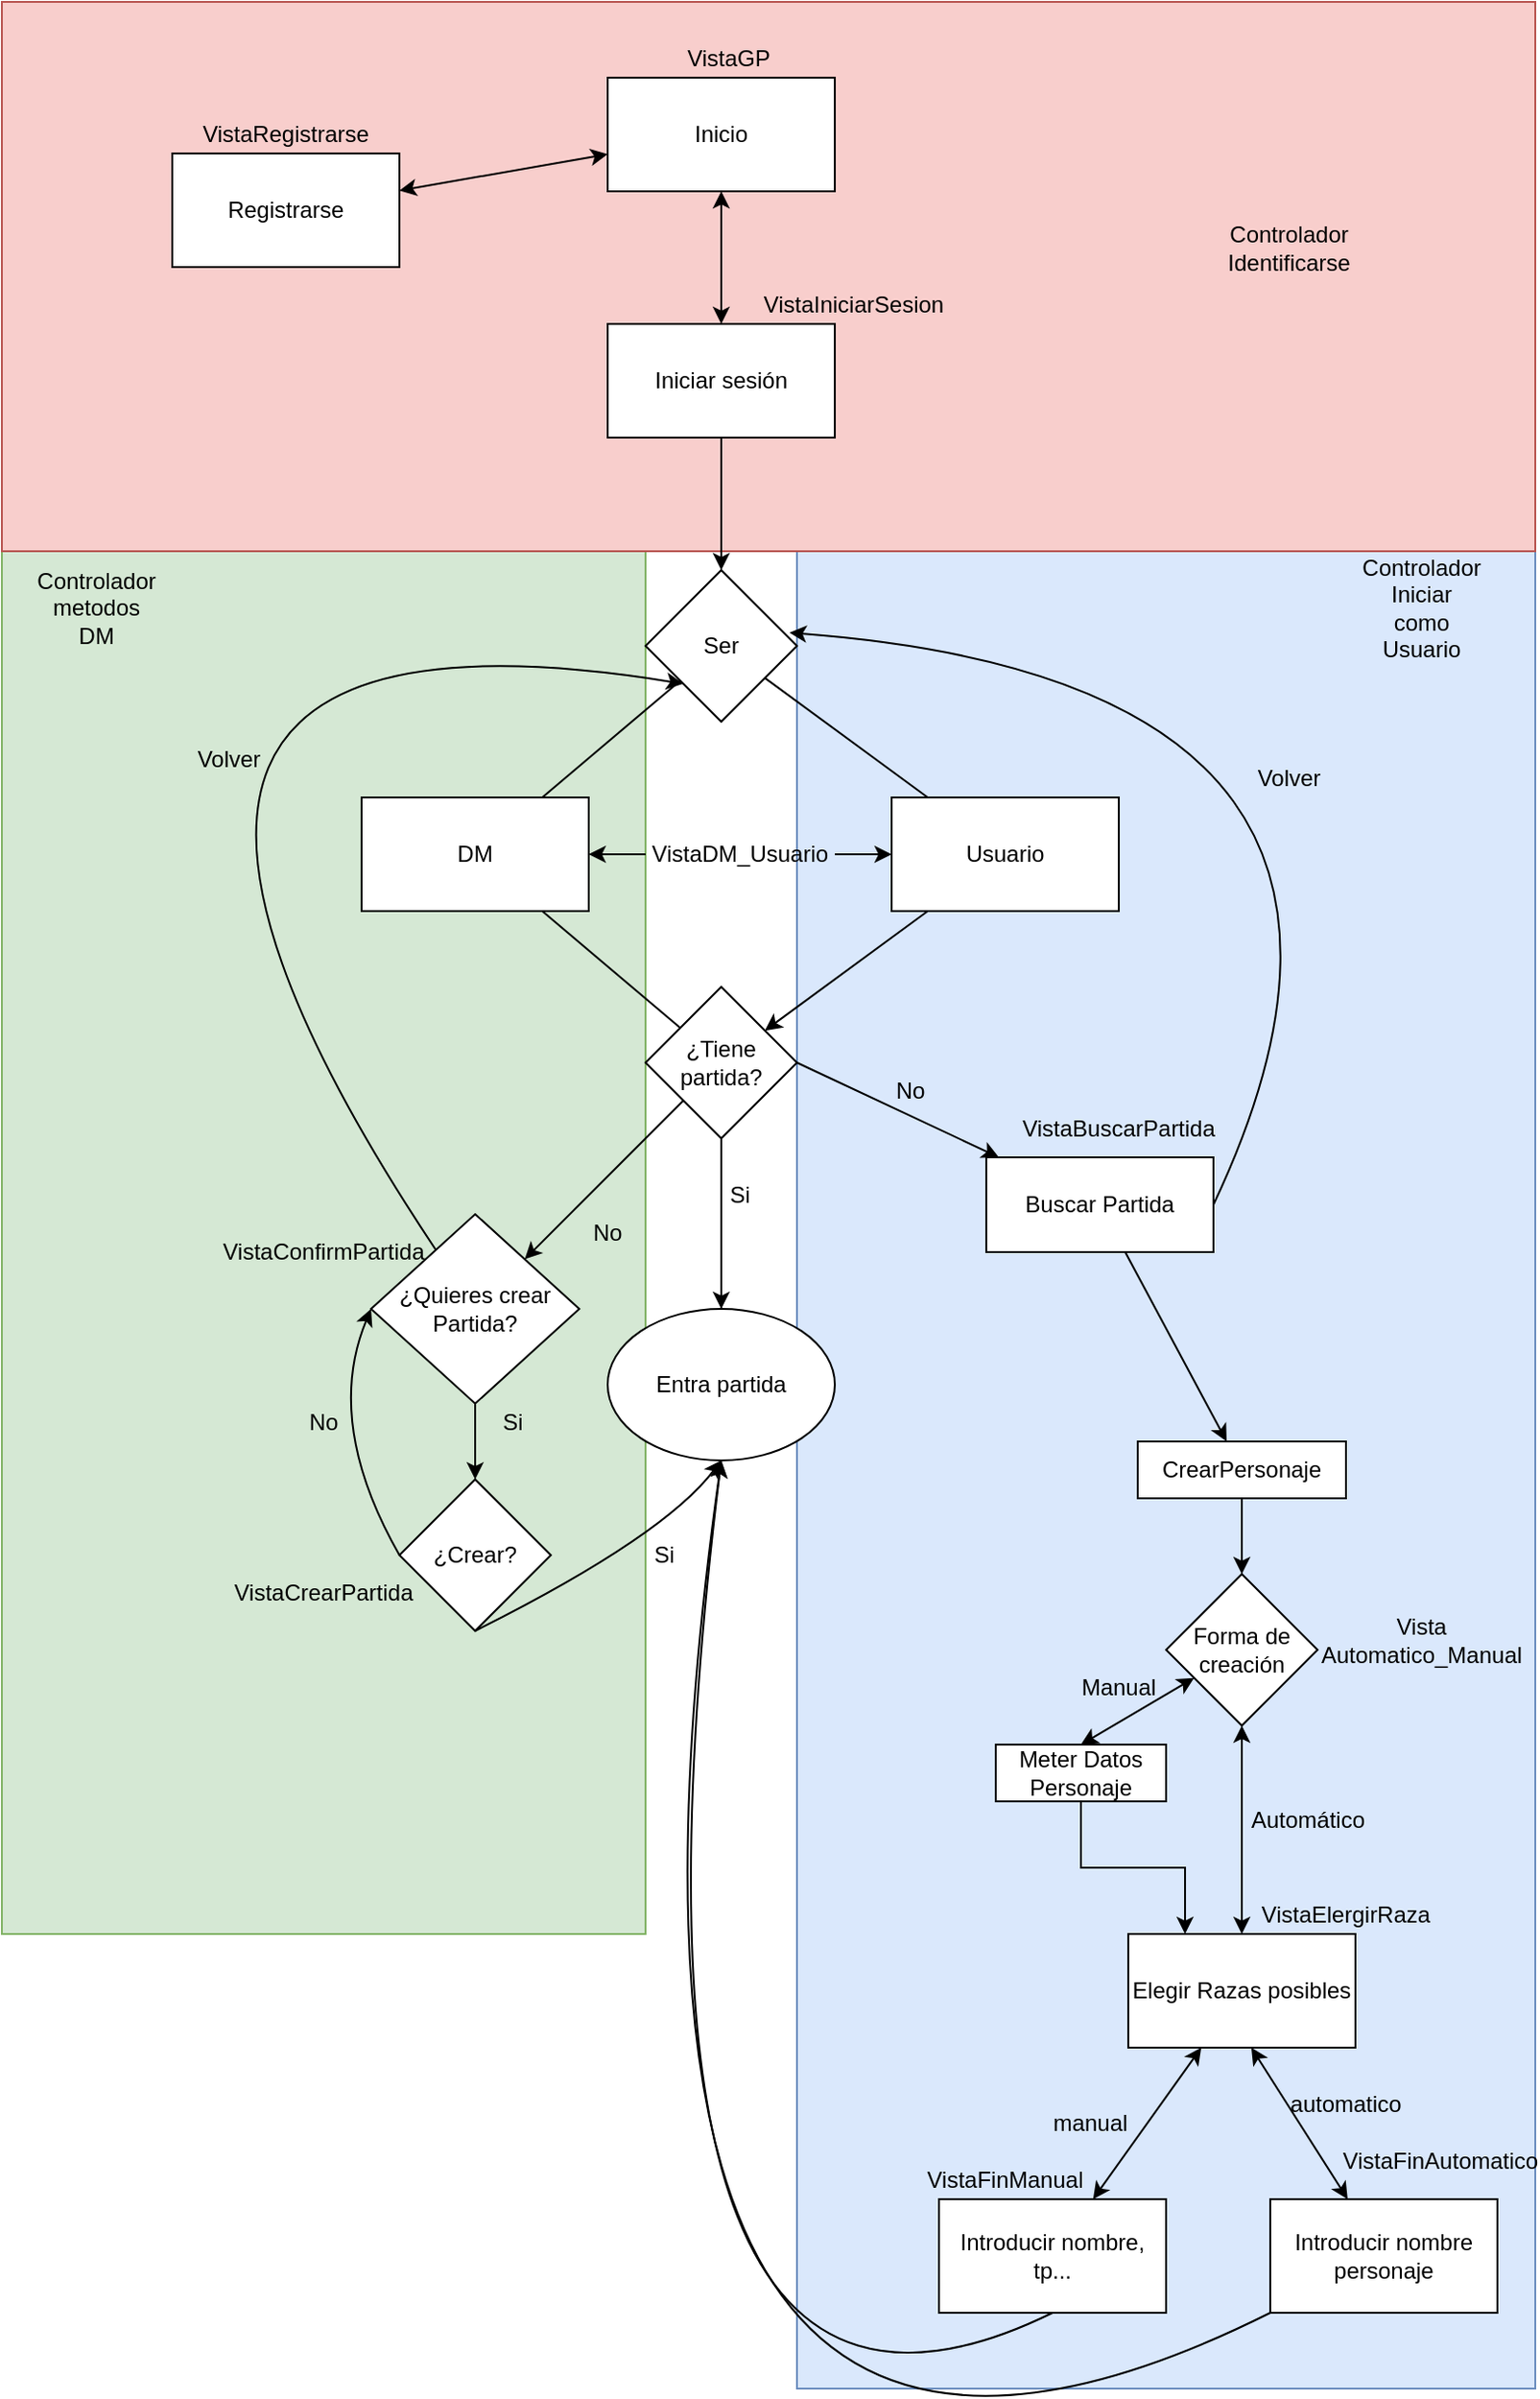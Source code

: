 <mxfile version="13.0.3" type="device"><diagram id="C5RBs43oDa-KdzZeNtuy" name="Page-1"><mxGraphModel dx="1422" dy="862" grid="1" gridSize="10" guides="1" tooltips="1" connect="1" arrows="1" fold="1" page="1" pageScale="1" pageWidth="827" pageHeight="1169" math="0" shadow="0"><root><mxCell id="WIyWlLk6GJQsqaUBKTNV-0"/><mxCell id="WIyWlLk6GJQsqaUBKTNV-1" parent="WIyWlLk6GJQsqaUBKTNV-0"/><mxCell id="XXZ9HCn9pzuTH9HaBSLa-4" value="" style="rounded=0;whiteSpace=wrap;html=1;fillColor=#dae8fc;strokeColor=#6c8ebf;direction=south;" parent="WIyWlLk6GJQsqaUBKTNV-1" vertex="1"><mxGeometry x="430" y="290" width="390" height="970" as="geometry"/></mxCell><mxCell id="XXZ9HCn9pzuTH9HaBSLa-2" value="" style="rounded=0;whiteSpace=wrap;html=1;direction=south;fillColor=#d5e8d4;strokeColor=#82b366;" parent="WIyWlLk6GJQsqaUBKTNV-1" vertex="1"><mxGeometry x="10" y="290" width="340" height="730" as="geometry"/></mxCell><mxCell id="XXZ9HCn9pzuTH9HaBSLa-0" value="" style="rounded=0;whiteSpace=wrap;html=1;fillColor=#f8cecc;strokeColor=#b85450;gradientColor=none;imageAspect=1;noLabel=0;" parent="WIyWlLk6GJQsqaUBKTNV-1" vertex="1"><mxGeometry x="10" width="810" height="290" as="geometry"/></mxCell><mxCell id="KF8RKo6rqvKwrOtJcQL5-0" value="Inicio" style="rounded=0;whiteSpace=wrap;html=1;" parent="WIyWlLk6GJQsqaUBKTNV-1" vertex="1"><mxGeometry x="330" y="40" width="120" height="60" as="geometry"/></mxCell><mxCell id="KF8RKo6rqvKwrOtJcQL5-1" value="Ser" style="rhombus;whiteSpace=wrap;html=1;" parent="WIyWlLk6GJQsqaUBKTNV-1" vertex="1"><mxGeometry x="350" y="300" width="80" height="80" as="geometry"/></mxCell><mxCell id="KF8RKo6rqvKwrOtJcQL5-3" value="DM" style="rounded=0;whiteSpace=wrap;html=1;" parent="WIyWlLk6GJQsqaUBKTNV-1" vertex="1"><mxGeometry x="200" y="420" width="120" height="60" as="geometry"/></mxCell><mxCell id="KF8RKo6rqvKwrOtJcQL5-37" style="edgeStyle=none;rounded=0;orthogonalLoop=1;jettySize=auto;html=1;shadow=0;strokeWidth=1;" parent="WIyWlLk6GJQsqaUBKTNV-1" source="KF8RKo6rqvKwrOtJcQL5-4" target="KF8RKo6rqvKwrOtJcQL5-8" edge="1"><mxGeometry relative="1" as="geometry"/></mxCell><mxCell id="KF8RKo6rqvKwrOtJcQL5-4" value="Usuario" style="rounded=0;whiteSpace=wrap;html=1;" parent="WIyWlLk6GJQsqaUBKTNV-1" vertex="1"><mxGeometry x="480" y="420" width="120" height="60" as="geometry"/></mxCell><mxCell id="KF8RKo6rqvKwrOtJcQL5-6" value="" style="endArrow=none;html=1;" parent="WIyWlLk6GJQsqaUBKTNV-1" source="KF8RKo6rqvKwrOtJcQL5-3" target="KF8RKo6rqvKwrOtJcQL5-1" edge="1"><mxGeometry width="50" height="50" relative="1" as="geometry"><mxPoint x="390" y="570" as="sourcePoint"/><mxPoint x="440" y="520" as="targetPoint"/></mxGeometry></mxCell><mxCell id="KF8RKo6rqvKwrOtJcQL5-7" value="" style="endArrow=none;html=1;" parent="WIyWlLk6GJQsqaUBKTNV-1" source="KF8RKo6rqvKwrOtJcQL5-1" target="KF8RKo6rqvKwrOtJcQL5-4" edge="1"><mxGeometry width="50" height="50" relative="1" as="geometry"><mxPoint x="410.002" y="362.4" as="sourcePoint"/><mxPoint x="489.42" y="300" as="targetPoint"/></mxGeometry></mxCell><mxCell id="KF8RKo6rqvKwrOtJcQL5-22" style="edgeStyle=none;rounded=0;orthogonalLoop=1;jettySize=auto;html=1;shadow=0;strokeWidth=1;" parent="WIyWlLk6GJQsqaUBKTNV-1" source="KF8RKo6rqvKwrOtJcQL5-8" target="KF8RKo6rqvKwrOtJcQL5-10" edge="1"><mxGeometry relative="1" as="geometry"/></mxCell><mxCell id="KF8RKo6rqvKwrOtJcQL5-28" style="edgeStyle=none;rounded=0;orthogonalLoop=1;jettySize=auto;html=1;shadow=0;strokeWidth=1;" parent="WIyWlLk6GJQsqaUBKTNV-1" source="KF8RKo6rqvKwrOtJcQL5-8" target="KF8RKo6rqvKwrOtJcQL5-24" edge="1"><mxGeometry relative="1" as="geometry"/></mxCell><mxCell id="KF8RKo6rqvKwrOtJcQL5-53" style="edgeStyle=none;rounded=0;orthogonalLoop=1;jettySize=auto;html=1;exitX=1;exitY=0.5;exitDx=0;exitDy=0;shadow=0;strokeWidth=1;" parent="WIyWlLk6GJQsqaUBKTNV-1" source="KF8RKo6rqvKwrOtJcQL5-8" target="KF8RKo6rqvKwrOtJcQL5-52" edge="1"><mxGeometry relative="1" as="geometry"/></mxCell><mxCell id="KF8RKo6rqvKwrOtJcQL5-8" value="¿Tiene partida?" style="rhombus;whiteSpace=wrap;html=1;" parent="WIyWlLk6GJQsqaUBKTNV-1" vertex="1"><mxGeometry x="350" y="520" width="80" height="80" as="geometry"/></mxCell><mxCell id="KF8RKo6rqvKwrOtJcQL5-9" value="" style="endArrow=none;html=1;" parent="WIyWlLk6GJQsqaUBKTNV-1" source="KF8RKo6rqvKwrOtJcQL5-8" target="KF8RKo6rqvKwrOtJcQL5-3" edge="1"><mxGeometry width="50" height="50" relative="1" as="geometry"><mxPoint x="390" y="570" as="sourcePoint"/><mxPoint x="440" y="520" as="targetPoint"/></mxGeometry></mxCell><mxCell id="KF8RKo6rqvKwrOtJcQL5-10" value="Entra partida" style="ellipse;whiteSpace=wrap;html=1;" parent="WIyWlLk6GJQsqaUBKTNV-1" vertex="1"><mxGeometry x="330" y="690" width="120" height="80" as="geometry"/></mxCell><mxCell id="KF8RKo6rqvKwrOtJcQL5-11" value="" style="endArrow=none;html=1;strokeWidth=1;shadow=0;" parent="WIyWlLk6GJQsqaUBKTNV-1" source="KF8RKo6rqvKwrOtJcQL5-10" target="KF8RKo6rqvKwrOtJcQL5-8" edge="1"><mxGeometry width="50" height="50" relative="1" as="geometry"><mxPoint x="390" y="570" as="sourcePoint"/><mxPoint x="440" y="520" as="targetPoint"/></mxGeometry></mxCell><mxCell id="KF8RKo6rqvKwrOtJcQL5-13" value="" style="endArrow=classic;startArrow=classic;html=1;shadow=0;strokeWidth=1;" parent="WIyWlLk6GJQsqaUBKTNV-1" source="KF8RKo6rqvKwrOtJcQL5-14" target="KF8RKo6rqvKwrOtJcQL5-0" edge="1"><mxGeometry width="50" height="50" relative="1" as="geometry"><mxPoint x="320" y="170" as="sourcePoint"/><mxPoint x="370" y="120" as="targetPoint"/></mxGeometry></mxCell><mxCell id="KF8RKo6rqvKwrOtJcQL5-14" value="Registrarse" style="rounded=0;whiteSpace=wrap;html=1;shadow=0;glass=0;comic=0;" parent="WIyWlLk6GJQsqaUBKTNV-1" vertex="1"><mxGeometry x="100" y="80" width="120" height="60" as="geometry"/></mxCell><mxCell id="KF8RKo6rqvKwrOtJcQL5-21" style="edgeStyle=none;rounded=0;orthogonalLoop=1;jettySize=auto;html=1;shadow=0;strokeWidth=1;" parent="WIyWlLk6GJQsqaUBKTNV-1" source="KF8RKo6rqvKwrOtJcQL5-15" target="KF8RKo6rqvKwrOtJcQL5-1" edge="1"><mxGeometry relative="1" as="geometry"/></mxCell><mxCell id="KF8RKo6rqvKwrOtJcQL5-15" value="Iniciar sesión" style="rounded=0;whiteSpace=wrap;html=1;shadow=0;glass=0;comic=0;" parent="WIyWlLk6GJQsqaUBKTNV-1" vertex="1"><mxGeometry x="330" y="170" width="120" height="60" as="geometry"/></mxCell><mxCell id="KF8RKo6rqvKwrOtJcQL5-17" value="" style="endArrow=classic;startArrow=classic;html=1;shadow=0;strokeWidth=1;" parent="WIyWlLk6GJQsqaUBKTNV-1" source="KF8RKo6rqvKwrOtJcQL5-0" target="KF8RKo6rqvKwrOtJcQL5-15" edge="1"><mxGeometry width="50" height="50" relative="1" as="geometry"><mxPoint x="440" y="140" as="sourcePoint"/><mxPoint x="490" y="90" as="targetPoint"/></mxGeometry></mxCell><mxCell id="KF8RKo6rqvKwrOtJcQL5-23" value="Si" style="text;html=1;strokeColor=none;fillColor=none;align=center;verticalAlign=middle;whiteSpace=wrap;rounded=0;shadow=0;glass=0;comic=0;" parent="WIyWlLk6GJQsqaUBKTNV-1" vertex="1"><mxGeometry x="380" y="620" width="40" height="20" as="geometry"/></mxCell><mxCell id="KF8RKo6rqvKwrOtJcQL5-32" style="edgeStyle=none;rounded=0;orthogonalLoop=1;jettySize=auto;html=1;shadow=0;strokeWidth=1;" parent="WIyWlLk6GJQsqaUBKTNV-1" source="KF8RKo6rqvKwrOtJcQL5-24" target="KF8RKo6rqvKwrOtJcQL5-30" edge="1"><mxGeometry relative="1" as="geometry"/></mxCell><mxCell id="KF8RKo6rqvKwrOtJcQL5-24" value="¿Quieres crear Partida?" style="rhombus;whiteSpace=wrap;html=1;rounded=0;shadow=0;glass=0;comic=0;" parent="WIyWlLk6GJQsqaUBKTNV-1" vertex="1"><mxGeometry x="205" y="640" width="110" height="100" as="geometry"/></mxCell><mxCell id="KF8RKo6rqvKwrOtJcQL5-26" value="" style="curved=1;endArrow=classic;html=1;shadow=0;strokeWidth=1;entryX=0;entryY=1;entryDx=0;entryDy=0;" parent="WIyWlLk6GJQsqaUBKTNV-1" source="KF8RKo6rqvKwrOtJcQL5-24" target="KF8RKo6rqvKwrOtJcQL5-1" edge="1"><mxGeometry width="50" height="50" relative="1" as="geometry"><mxPoint x="390" y="650" as="sourcePoint"/><mxPoint x="400" y="520" as="targetPoint"/><Array as="points"><mxPoint y="300"/></Array></mxGeometry></mxCell><mxCell id="KF8RKo6rqvKwrOtJcQL5-27" value="No" style="text;html=1;strokeColor=none;fillColor=none;align=center;verticalAlign=middle;whiteSpace=wrap;rounded=0;shadow=0;glass=0;comic=0;" parent="WIyWlLk6GJQsqaUBKTNV-1" vertex="1"><mxGeometry x="310" y="640" width="40" height="20" as="geometry"/></mxCell><mxCell id="KF8RKo6rqvKwrOtJcQL5-29" value="Si" style="text;html=1;strokeColor=none;fillColor=none;align=center;verticalAlign=middle;whiteSpace=wrap;rounded=0;shadow=0;glass=0;comic=0;" parent="WIyWlLk6GJQsqaUBKTNV-1" vertex="1"><mxGeometry x="260" y="740" width="40" height="20" as="geometry"/></mxCell><mxCell id="KF8RKo6rqvKwrOtJcQL5-30" value="¿Crear?" style="rhombus;whiteSpace=wrap;html=1;rounded=0;shadow=0;glass=0;comic=0;" parent="WIyWlLk6GJQsqaUBKTNV-1" vertex="1"><mxGeometry x="220" y="780" width="80" height="80" as="geometry"/></mxCell><mxCell id="KF8RKo6rqvKwrOtJcQL5-33" value="" style="curved=1;endArrow=classic;html=1;shadow=0;strokeWidth=1;exitX=0;exitY=0.5;exitDx=0;exitDy=0;entryX=0;entryY=0.5;entryDx=0;entryDy=0;" parent="WIyWlLk6GJQsqaUBKTNV-1" source="KF8RKo6rqvKwrOtJcQL5-30" target="KF8RKo6rqvKwrOtJcQL5-24" edge="1"><mxGeometry width="50" height="50" relative="1" as="geometry"><mxPoint x="390" y="750" as="sourcePoint"/><mxPoint x="440" y="700" as="targetPoint"/><Array as="points"><mxPoint x="180" y="750"/></Array></mxGeometry></mxCell><mxCell id="KF8RKo6rqvKwrOtJcQL5-34" value="No" style="text;html=1;strokeColor=none;fillColor=none;align=center;verticalAlign=middle;whiteSpace=wrap;rounded=0;shadow=0;glass=0;comic=0;" parent="WIyWlLk6GJQsqaUBKTNV-1" vertex="1"><mxGeometry x="160" y="740" width="40" height="20" as="geometry"/></mxCell><mxCell id="KF8RKo6rqvKwrOtJcQL5-35" value="" style="curved=1;endArrow=classic;html=1;shadow=0;strokeWidth=1;exitX=0.5;exitY=1;exitDx=0;exitDy=0;entryX=0.5;entryY=1;entryDx=0;entryDy=0;" parent="WIyWlLk6GJQsqaUBKTNV-1" source="KF8RKo6rqvKwrOtJcQL5-30" target="KF8RKo6rqvKwrOtJcQL5-10" edge="1"><mxGeometry width="50" height="50" relative="1" as="geometry"><mxPoint x="390" y="750" as="sourcePoint"/><mxPoint x="440" y="700" as="targetPoint"/><Array as="points"><mxPoint x="360" y="810"/></Array></mxGeometry></mxCell><mxCell id="KF8RKo6rqvKwrOtJcQL5-36" value="Si" style="text;html=1;strokeColor=none;fillColor=none;align=center;verticalAlign=middle;whiteSpace=wrap;rounded=0;shadow=0;glass=0;comic=0;" parent="WIyWlLk6GJQsqaUBKTNV-1" vertex="1"><mxGeometry x="340" y="810" width="40" height="20" as="geometry"/></mxCell><mxCell id="KF8RKo6rqvKwrOtJcQL5-39" value="VistaGP" style="text;html=1;strokeColor=none;fillColor=none;align=center;verticalAlign=middle;whiteSpace=wrap;rounded=0;shadow=0;glass=0;comic=0;" parent="WIyWlLk6GJQsqaUBKTNV-1" vertex="1"><mxGeometry x="374" y="20" width="40" height="20" as="geometry"/></mxCell><mxCell id="KF8RKo6rqvKwrOtJcQL5-40" value="VistaRegistrarse" style="text;html=1;strokeColor=none;fillColor=none;align=center;verticalAlign=middle;whiteSpace=wrap;rounded=0;shadow=0;glass=0;comic=0;" parent="WIyWlLk6GJQsqaUBKTNV-1" vertex="1"><mxGeometry x="140" y="60" width="40" height="20" as="geometry"/></mxCell><mxCell id="KF8RKo6rqvKwrOtJcQL5-41" value="VistaIniciarSesion" style="text;html=1;strokeColor=none;fillColor=none;align=center;verticalAlign=middle;whiteSpace=wrap;rounded=0;shadow=0;glass=0;comic=0;" parent="WIyWlLk6GJQsqaUBKTNV-1" vertex="1"><mxGeometry x="440" y="150" width="40" height="20" as="geometry"/></mxCell><mxCell id="KF8RKo6rqvKwrOtJcQL5-46" style="edgeStyle=none;rounded=0;orthogonalLoop=1;jettySize=auto;html=1;shadow=0;strokeWidth=1;" parent="WIyWlLk6GJQsqaUBKTNV-1" source="KF8RKo6rqvKwrOtJcQL5-42" target="KF8RKo6rqvKwrOtJcQL5-4" edge="1"><mxGeometry relative="1" as="geometry"/></mxCell><mxCell id="KF8RKo6rqvKwrOtJcQL5-47" style="edgeStyle=none;rounded=0;orthogonalLoop=1;jettySize=auto;html=1;shadow=0;strokeWidth=1;" parent="WIyWlLk6GJQsqaUBKTNV-1" source="KF8RKo6rqvKwrOtJcQL5-42" target="KF8RKo6rqvKwrOtJcQL5-3" edge="1"><mxGeometry relative="1" as="geometry"/></mxCell><mxCell id="KF8RKo6rqvKwrOtJcQL5-42" value="VistaDM_Usuario" style="text;html=1;strokeColor=none;fillColor=none;align=center;verticalAlign=middle;whiteSpace=wrap;rounded=0;shadow=0;glass=0;comic=0;" parent="WIyWlLk6GJQsqaUBKTNV-1" vertex="1"><mxGeometry x="350" y="430" width="100" height="40" as="geometry"/></mxCell><mxCell id="KF8RKo6rqvKwrOtJcQL5-48" value="VistaConfirmPartida" style="text;html=1;strokeColor=none;fillColor=none;align=center;verticalAlign=middle;whiteSpace=wrap;rounded=0;shadow=0;glass=0;comic=0;" parent="WIyWlLk6GJQsqaUBKTNV-1" vertex="1"><mxGeometry x="160" y="650" width="40" height="20" as="geometry"/></mxCell><mxCell id="KF8RKo6rqvKwrOtJcQL5-49" value="VistaCrearPartida" style="text;html=1;strokeColor=none;fillColor=none;align=center;verticalAlign=middle;whiteSpace=wrap;rounded=0;shadow=0;glass=0;comic=0;" parent="WIyWlLk6GJQsqaUBKTNV-1" vertex="1"><mxGeometry x="160" y="830" width="40" height="20" as="geometry"/></mxCell><mxCell id="KF8RKo6rqvKwrOtJcQL5-52" value="Buscar Partida" style="rounded=0;whiteSpace=wrap;html=1;shadow=0;glass=0;comic=0;" parent="WIyWlLk6GJQsqaUBKTNV-1" vertex="1"><mxGeometry x="530" y="610" width="120" height="50" as="geometry"/></mxCell><mxCell id="KF8RKo6rqvKwrOtJcQL5-54" value="No" style="text;html=1;strokeColor=none;fillColor=none;align=center;verticalAlign=middle;whiteSpace=wrap;rounded=0;shadow=0;glass=0;comic=0;" parent="WIyWlLk6GJQsqaUBKTNV-1" vertex="1"><mxGeometry x="470" y="565" width="40" height="20" as="geometry"/></mxCell><mxCell id="KF8RKo6rqvKwrOtJcQL5-56" value="VistaBuscarPartida" style="text;html=1;strokeColor=none;fillColor=none;align=center;verticalAlign=middle;whiteSpace=wrap;rounded=0;shadow=0;glass=0;comic=0;" parent="WIyWlLk6GJQsqaUBKTNV-1" vertex="1"><mxGeometry x="580" y="585" width="40" height="20" as="geometry"/></mxCell><mxCell id="KF8RKo6rqvKwrOtJcQL5-66" style="edgeStyle=none;rounded=0;orthogonalLoop=1;jettySize=auto;html=1;shadow=0;strokeWidth=1;" parent="WIyWlLk6GJQsqaUBKTNV-1" source="KF8RKo6rqvKwrOtJcQL5-57" target="KF8RKo6rqvKwrOtJcQL5-65" edge="1"><mxGeometry relative="1" as="geometry"/></mxCell><mxCell id="KF8RKo6rqvKwrOtJcQL5-57" value="CrearPersonaje" style="rounded=0;whiteSpace=wrap;html=1;shadow=0;glass=0;comic=0;" parent="WIyWlLk6GJQsqaUBKTNV-1" vertex="1"><mxGeometry x="610" y="760" width="110" height="30" as="geometry"/></mxCell><mxCell id="KF8RKo6rqvKwrOtJcQL5-60" value="" style="curved=1;endArrow=classic;html=1;shadow=0;strokeWidth=1;entryX=0.95;entryY=0.413;entryDx=0;entryDy=0;entryPerimeter=0;" parent="WIyWlLk6GJQsqaUBKTNV-1" target="KF8RKo6rqvKwrOtJcQL5-1" edge="1"><mxGeometry width="50" height="50" relative="1" as="geometry"><mxPoint x="650" y="635" as="sourcePoint"/><mxPoint x="700" y="585" as="targetPoint"/><Array as="points"><mxPoint x="780" y="360"/></Array></mxGeometry></mxCell><mxCell id="KF8RKo6rqvKwrOtJcQL5-61" value="Volver" style="text;html=1;strokeColor=none;fillColor=none;align=center;verticalAlign=middle;whiteSpace=wrap;rounded=0;shadow=0;glass=0;comic=0;" parent="WIyWlLk6GJQsqaUBKTNV-1" vertex="1"><mxGeometry x="110" y="390" width="40" height="20" as="geometry"/></mxCell><mxCell id="KF8RKo6rqvKwrOtJcQL5-62" value="Volver" style="text;html=1;strokeColor=none;fillColor=none;align=center;verticalAlign=middle;whiteSpace=wrap;rounded=0;shadow=0;glass=0;comic=0;" parent="WIyWlLk6GJQsqaUBKTNV-1" vertex="1"><mxGeometry x="670" y="400" width="40" height="20" as="geometry"/></mxCell><mxCell id="KF8RKo6rqvKwrOtJcQL5-64" value="" style="endArrow=classic;html=1;shadow=0;strokeWidth=1;" parent="WIyWlLk6GJQsqaUBKTNV-1" source="KF8RKo6rqvKwrOtJcQL5-52" target="KF8RKo6rqvKwrOtJcQL5-57" edge="1"><mxGeometry width="50" height="50" relative="1" as="geometry"><mxPoint x="390" y="850" as="sourcePoint"/><mxPoint x="440" y="800" as="targetPoint"/></mxGeometry></mxCell><mxCell id="KF8RKo6rqvKwrOtJcQL5-65" value="Forma de creación" style="rhombus;whiteSpace=wrap;html=1;rounded=0;shadow=0;glass=0;comic=0;" parent="WIyWlLk6GJQsqaUBKTNV-1" vertex="1"><mxGeometry x="625" y="830" width="80" height="80" as="geometry"/></mxCell><mxCell id="KF8RKo6rqvKwrOtJcQL5-68" value="Elegir Razas posibles" style="rounded=0;whiteSpace=wrap;html=1;shadow=0;glass=0;comic=0;" parent="WIyWlLk6GJQsqaUBKTNV-1" vertex="1"><mxGeometry x="605" y="1020" width="120" height="60" as="geometry"/></mxCell><mxCell id="KF8RKo6rqvKwrOtJcQL5-71" value="Manual" style="text;html=1;strokeColor=none;fillColor=none;align=center;verticalAlign=middle;whiteSpace=wrap;rounded=0;shadow=0;glass=0;comic=0;" parent="WIyWlLk6GJQsqaUBKTNV-1" vertex="1"><mxGeometry x="580" y="880" width="40" height="20" as="geometry"/></mxCell><mxCell id="KF8RKo6rqvKwrOtJcQL5-72" value="Automático" style="text;html=1;strokeColor=none;fillColor=none;align=center;verticalAlign=middle;whiteSpace=wrap;rounded=0;shadow=0;glass=0;comic=0;" parent="WIyWlLk6GJQsqaUBKTNV-1" vertex="1"><mxGeometry x="680" y="950" width="40" height="20" as="geometry"/></mxCell><mxCell id="T2VLegI4u7GOwdlaZyuK-1" style="edgeStyle=orthogonalEdgeStyle;rounded=0;orthogonalLoop=1;jettySize=auto;html=1;entryX=0.25;entryY=0;entryDx=0;entryDy=0;" parent="WIyWlLk6GJQsqaUBKTNV-1" source="pqNDRZuFNWRQxtTIguqX-0" target="KF8RKo6rqvKwrOtJcQL5-68" edge="1"><mxGeometry relative="1" as="geometry"/></mxCell><mxCell id="pqNDRZuFNWRQxtTIguqX-0" value="Meter Datos Personaje" style="rounded=0;whiteSpace=wrap;html=1;" parent="WIyWlLk6GJQsqaUBKTNV-1" vertex="1"><mxGeometry x="535" y="920" width="90" height="30" as="geometry"/></mxCell><mxCell id="pqNDRZuFNWRQxtTIguqX-1" value="" style="endArrow=classic;startArrow=classic;html=1;exitX=0.5;exitY=0;exitDx=0;exitDy=0;" parent="WIyWlLk6GJQsqaUBKTNV-1" source="pqNDRZuFNWRQxtTIguqX-0" target="KF8RKo6rqvKwrOtJcQL5-65" edge="1"><mxGeometry width="50" height="50" relative="1" as="geometry"><mxPoint x="390" y="930" as="sourcePoint"/><mxPoint x="440" y="880" as="targetPoint"/></mxGeometry></mxCell><mxCell id="XXZ9HCn9pzuTH9HaBSLa-1" value="Controlador Identificarse" style="text;html=1;strokeColor=none;fillColor=none;align=center;verticalAlign=middle;whiteSpace=wrap;rounded=0;" parent="WIyWlLk6GJQsqaUBKTNV-1" vertex="1"><mxGeometry x="670" y="120" width="40" height="20" as="geometry"/></mxCell><mxCell id="XXZ9HCn9pzuTH9HaBSLa-3" value="Controlador metodos DM" style="text;html=1;strokeColor=none;fillColor=none;align=center;verticalAlign=middle;whiteSpace=wrap;rounded=0;" parent="WIyWlLk6GJQsqaUBKTNV-1" vertex="1"><mxGeometry x="40" y="310" width="40" height="20" as="geometry"/></mxCell><mxCell id="XXZ9HCn9pzuTH9HaBSLa-5" value="Controlador Iniciar como Usuario" style="text;html=1;strokeColor=none;fillColor=none;align=center;verticalAlign=middle;whiteSpace=wrap;rounded=0;" parent="WIyWlLk6GJQsqaUBKTNV-1" vertex="1"><mxGeometry x="740" y="310" width="40" height="20" as="geometry"/></mxCell><mxCell id="T2VLegI4u7GOwdlaZyuK-0" value="" style="endArrow=classic;startArrow=classic;html=1;" parent="WIyWlLk6GJQsqaUBKTNV-1" source="KF8RKo6rqvKwrOtJcQL5-68" target="KF8RKo6rqvKwrOtJcQL5-65" edge="1"><mxGeometry width="50" height="50" relative="1" as="geometry"><mxPoint x="390" y="960" as="sourcePoint"/><mxPoint x="440" y="910" as="targetPoint"/></mxGeometry></mxCell><mxCell id="T2VLegI4u7GOwdlaZyuK-2" value="VistaElergirRaza" style="text;html=1;strokeColor=none;fillColor=none;align=center;verticalAlign=middle;whiteSpace=wrap;rounded=0;" parent="WIyWlLk6GJQsqaUBKTNV-1" vertex="1"><mxGeometry x="700" y="1000" width="40" height="20" as="geometry"/></mxCell><mxCell id="T2VLegI4u7GOwdlaZyuK-3" value="Vista Automatico_Manual" style="text;html=1;strokeColor=none;fillColor=none;align=center;verticalAlign=middle;whiteSpace=wrap;rounded=0;" parent="WIyWlLk6GJQsqaUBKTNV-1" vertex="1"><mxGeometry x="710" y="830" width="100" height="70" as="geometry"/></mxCell><mxCell id="T2VLegI4u7GOwdlaZyuK-8" value="" style="endArrow=classic;startArrow=classic;html=1;" parent="WIyWlLk6GJQsqaUBKTNV-1" source="T2VLegI4u7GOwdlaZyuK-10" edge="1"><mxGeometry width="50" height="50" relative="1" as="geometry"><mxPoint x="390" y="960" as="sourcePoint"/><mxPoint x="670" y="1080" as="targetPoint"/></mxGeometry></mxCell><mxCell id="T2VLegI4u7GOwdlaZyuK-10" value="Introducir nombre personaje" style="rounded=0;whiteSpace=wrap;html=1;" parent="WIyWlLk6GJQsqaUBKTNV-1" vertex="1"><mxGeometry x="680" y="1160" width="120" height="60" as="geometry"/></mxCell><mxCell id="T2VLegI4u7GOwdlaZyuK-11" value="VistaFinAutomatico" style="text;html=1;strokeColor=none;fillColor=none;align=center;verticalAlign=middle;whiteSpace=wrap;rounded=0;" parent="WIyWlLk6GJQsqaUBKTNV-1" vertex="1"><mxGeometry x="750" y="1130" width="40" height="20" as="geometry"/></mxCell><mxCell id="pWhbjfjJh79qnSBc965q-0" value="Introducir nombre, tp..." style="rounded=0;whiteSpace=wrap;html=1;" vertex="1" parent="WIyWlLk6GJQsqaUBKTNV-1"><mxGeometry x="505" y="1160" width="120" height="60" as="geometry"/></mxCell><mxCell id="pWhbjfjJh79qnSBc965q-1" value="" style="endArrow=classic;startArrow=classic;html=1;" edge="1" parent="WIyWlLk6GJQsqaUBKTNV-1" source="pWhbjfjJh79qnSBc965q-0" target="KF8RKo6rqvKwrOtJcQL5-68"><mxGeometry width="50" height="50" relative="1" as="geometry"><mxPoint x="560" y="1070" as="sourcePoint"/><mxPoint x="610" y="1020" as="targetPoint"/></mxGeometry></mxCell><mxCell id="pWhbjfjJh79qnSBc965q-2" value="" style="curved=1;endArrow=classic;html=1;exitX=0.5;exitY=1;exitDx=0;exitDy=0;entryX=0.5;entryY=1;entryDx=0;entryDy=0;" edge="1" parent="WIyWlLk6GJQsqaUBKTNV-1" source="pWhbjfjJh79qnSBc965q-0" target="KF8RKo6rqvKwrOtJcQL5-10"><mxGeometry width="50" height="50" relative="1" as="geometry"><mxPoint x="560" y="1070" as="sourcePoint"/><mxPoint x="610" y="1020" as="targetPoint"/><Array as="points"><mxPoint x="320" y="1340"/></Array></mxGeometry></mxCell><mxCell id="pWhbjfjJh79qnSBc965q-3" value="" style="curved=1;endArrow=classic;html=1;exitX=0;exitY=1;exitDx=0;exitDy=0;entryX=0.5;entryY=1;entryDx=0;entryDy=0;" edge="1" parent="WIyWlLk6GJQsqaUBKTNV-1" source="T2VLegI4u7GOwdlaZyuK-10" target="KF8RKo6rqvKwrOtJcQL5-10"><mxGeometry width="50" height="50" relative="1" as="geometry"><mxPoint x="560" y="1070" as="sourcePoint"/><mxPoint x="610" y="1020" as="targetPoint"/><Array as="points"><mxPoint x="300" y="1410"/></Array></mxGeometry></mxCell><mxCell id="pWhbjfjJh79qnSBc965q-4" value="automatico" style="text;html=1;strokeColor=none;fillColor=none;align=center;verticalAlign=middle;whiteSpace=wrap;rounded=0;" vertex="1" parent="WIyWlLk6GJQsqaUBKTNV-1"><mxGeometry x="700" y="1100" width="40" height="20" as="geometry"/></mxCell><mxCell id="pWhbjfjJh79qnSBc965q-5" value="manual" style="text;html=1;strokeColor=none;fillColor=none;align=center;verticalAlign=middle;whiteSpace=wrap;rounded=0;" vertex="1" parent="WIyWlLk6GJQsqaUBKTNV-1"><mxGeometry x="565" y="1110" width="40" height="20" as="geometry"/></mxCell><mxCell id="pWhbjfjJh79qnSBc965q-7" value="VistaFinManual" style="text;html=1;strokeColor=none;fillColor=none;align=center;verticalAlign=middle;whiteSpace=wrap;rounded=0;" vertex="1" parent="WIyWlLk6GJQsqaUBKTNV-1"><mxGeometry x="520" y="1140" width="40" height="20" as="geometry"/></mxCell></root></mxGraphModel></diagram></mxfile>